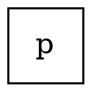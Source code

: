 digraph G {
  rankdir="LR";
  subgraph transitions {
    node [shape=rect,height=.5,width=.5];
    tr0 [label="p"];
  } 
}

